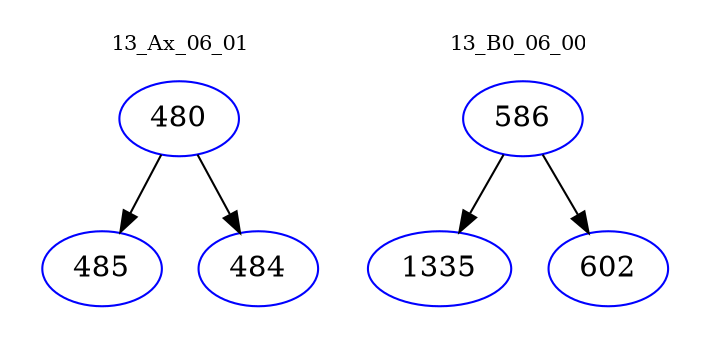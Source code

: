 digraph{
subgraph cluster_0 {
color = white
label = "13_Ax_06_01";
fontsize=10;
T0_480 [label="480", color="blue"]
T0_480 -> T0_485 [color="black"]
T0_485 [label="485", color="blue"]
T0_480 -> T0_484 [color="black"]
T0_484 [label="484", color="blue"]
}
subgraph cluster_1 {
color = white
label = "13_B0_06_00";
fontsize=10;
T1_586 [label="586", color="blue"]
T1_586 -> T1_1335 [color="black"]
T1_1335 [label="1335", color="blue"]
T1_586 -> T1_602 [color="black"]
T1_602 [label="602", color="blue"]
}
}
